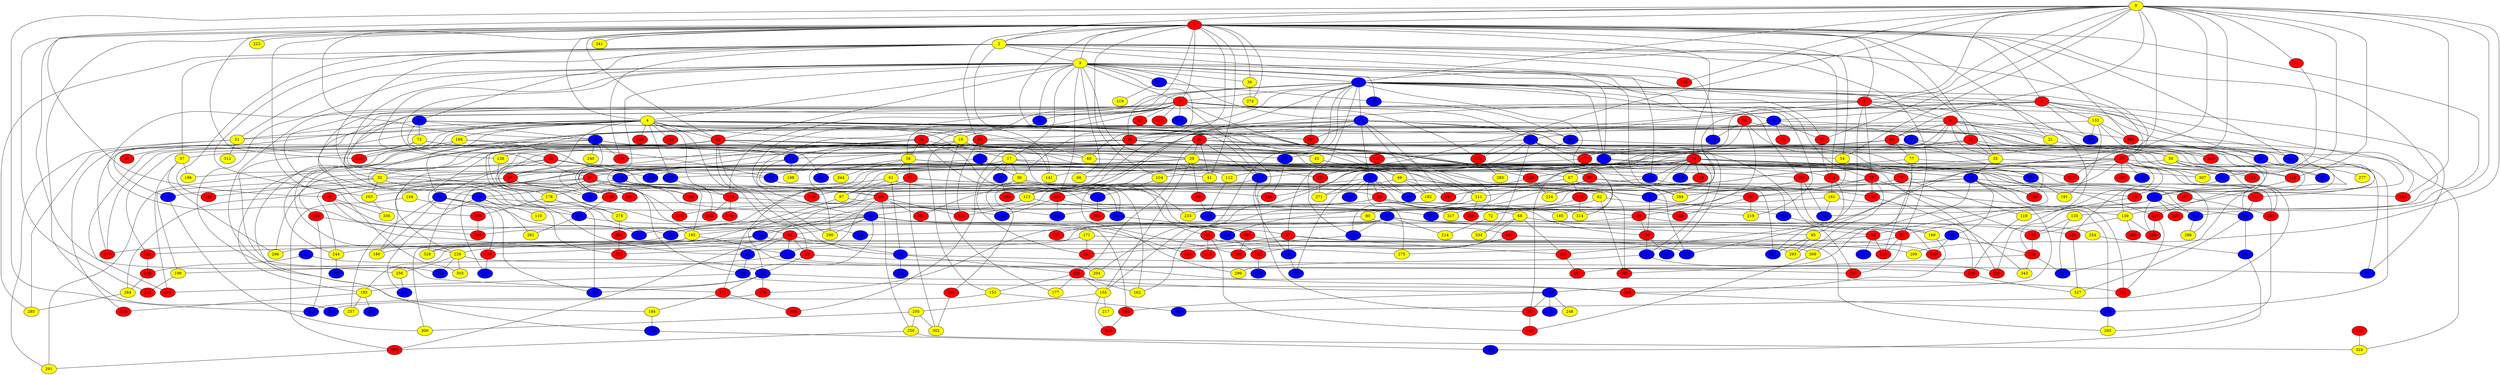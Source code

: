 graph {
0 [style = filled fillcolor = yellow];
1 [style = filled fillcolor = red];
2 [style = filled fillcolor = yellow];
3 [style = filled fillcolor = yellow];
4 [style = filled fillcolor = yellow];
5 [style = filled fillcolor = red];
6 [style = filled fillcolor = blue];
7 [style = filled fillcolor = red];
8 [style = filled fillcolor = red];
9 [style = filled fillcolor = red];
10 [style = filled fillcolor = blue];
11 [style = filled fillcolor = red];
12 [style = filled fillcolor = red];
13 [style = filled fillcolor = blue];
14 [style = filled fillcolor = red];
15 [style = filled fillcolor = red];
16 [style = filled fillcolor = yellow];
17 [style = filled fillcolor = yellow];
18 [style = filled fillcolor = blue];
19 [style = filled fillcolor = blue];
20 [style = filled fillcolor = red];
21 [style = filled fillcolor = yellow];
22 [style = filled fillcolor = blue];
23 [style = filled fillcolor = red];
24 [style = filled fillcolor = red];
25 [style = filled fillcolor = red];
26 [style = filled fillcolor = red];
27 [style = filled fillcolor = red];
28 [style = filled fillcolor = blue];
29 [style = filled fillcolor = yellow];
30 [style = filled fillcolor = yellow];
31 [style = filled fillcolor = red];
32 [style = filled fillcolor = yellow];
33 [style = filled fillcolor = blue];
34 [style = filled fillcolor = red];
35 [style = filled fillcolor = yellow];
36 [style = filled fillcolor = yellow];
37 [style = filled fillcolor = yellow];
38 [style = filled fillcolor = blue];
39 [style = filled fillcolor = blue];
40 [style = filled fillcolor = red];
41 [style = filled fillcolor = yellow];
42 [style = filled fillcolor = blue];
43 [style = filled fillcolor = red];
44 [style = filled fillcolor = blue];
45 [style = filled fillcolor = yellow];
46 [style = filled fillcolor = red];
47 [style = filled fillcolor = red];
48 [style = filled fillcolor = blue];
49 [style = filled fillcolor = yellow];
50 [style = filled fillcolor = yellow];
51 [style = filled fillcolor = yellow];
52 [style = filled fillcolor = red];
53 [style = filled fillcolor = red];
54 [style = filled fillcolor = yellow];
55 [style = filled fillcolor = blue];
56 [style = filled fillcolor = red];
57 [style = filled fillcolor = red];
58 [style = filled fillcolor = yellow];
59 [style = filled fillcolor = red];
60 [style = filled fillcolor = yellow];
61 [style = filled fillcolor = yellow];
62 [style = filled fillcolor = yellow];
63 [style = filled fillcolor = red];
64 [style = filled fillcolor = red];
65 [style = filled fillcolor = red];
66 [style = filled fillcolor = yellow];
67 [style = filled fillcolor = yellow];
68 [style = filled fillcolor = yellow];
69 [style = filled fillcolor = red];
70 [style = filled fillcolor = red];
71 [style = filled fillcolor = red];
72 [style = filled fillcolor = yellow];
73 [style = filled fillcolor = yellow];
74 [style = filled fillcolor = red];
75 [style = filled fillcolor = blue];
76 [style = filled fillcolor = blue];
77 [style = filled fillcolor = yellow];
78 [style = filled fillcolor = blue];
79 [style = filled fillcolor = red];
80 [style = filled fillcolor = yellow];
81 [style = filled fillcolor = blue];
82 [style = filled fillcolor = blue];
83 [style = filled fillcolor = blue];
84 [style = filled fillcolor = red];
85 [style = filled fillcolor = blue];
86 [style = filled fillcolor = blue];
87 [style = filled fillcolor = blue];
88 [style = filled fillcolor = blue];
89 [style = filled fillcolor = red];
90 [style = filled fillcolor = blue];
91 [style = filled fillcolor = red];
92 [style = filled fillcolor = red];
93 [style = filled fillcolor = blue];
94 [style = filled fillcolor = blue];
95 [style = filled fillcolor = yellow];
96 [style = filled fillcolor = blue];
97 [style = filled fillcolor = yellow];
98 [style = filled fillcolor = red];
99 [style = filled fillcolor = red];
100 [style = filled fillcolor = red];
101 [style = filled fillcolor = red];
102 [style = filled fillcolor = red];
103 [style = filled fillcolor = yellow];
104 [style = filled fillcolor = yellow];
105 [style = filled fillcolor = red];
106 [style = filled fillcolor = red];
107 [style = filled fillcolor = blue];
108 [style = filled fillcolor = blue];
109 [style = filled fillcolor = blue];
110 [style = filled fillcolor = yellow];
111 [style = filled fillcolor = yellow];
112 [style = filled fillcolor = yellow];
113 [style = filled fillcolor = yellow];
114 [style = filled fillcolor = blue];
115 [style = filled fillcolor = blue];
116 [style = filled fillcolor = red];
117 [style = filled fillcolor = blue];
118 [style = filled fillcolor = red];
119 [style = filled fillcolor = yellow];
120 [style = filled fillcolor = yellow];
121 [style = filled fillcolor = blue];
122 [style = filled fillcolor = red];
123 [style = filled fillcolor = blue];
124 [style = filled fillcolor = blue];
125 [style = filled fillcolor = blue];
126 [style = filled fillcolor = red];
127 [style = filled fillcolor = red];
128 [style = filled fillcolor = red];
129 [style = filled fillcolor = red];
130 [style = filled fillcolor = blue];
131 [style = filled fillcolor = blue];
132 [style = filled fillcolor = red];
133 [style = filled fillcolor = yellow];
134 [style = filled fillcolor = red];
135 [style = filled fillcolor = blue];
136 [style = filled fillcolor = blue];
137 [style = filled fillcolor = red];
138 [style = filled fillcolor = yellow];
139 [style = filled fillcolor = yellow];
140 [style = filled fillcolor = blue];
141 [style = filled fillcolor = yellow];
142 [style = filled fillcolor = blue];
143 [style = filled fillcolor = blue];
144 [style = filled fillcolor = yellow];
145 [style = filled fillcolor = blue];
146 [style = filled fillcolor = blue];
147 [style = filled fillcolor = red];
148 [style = filled fillcolor = blue];
149 [style = filled fillcolor = blue];
150 [style = filled fillcolor = red];
151 [style = filled fillcolor = red];
152 [style = filled fillcolor = red];
153 [style = filled fillcolor = yellow];
154 [style = filled fillcolor = red];
155 [style = filled fillcolor = yellow];
156 [style = filled fillcolor = blue];
157 [style = filled fillcolor = blue];
158 [style = filled fillcolor = blue];
159 [style = filled fillcolor = red];
160 [style = filled fillcolor = yellow];
161 [style = filled fillcolor = yellow];
162 [style = filled fillcolor = yellow];
163 [style = filled fillcolor = blue];
164 [style = filled fillcolor = blue];
165 [style = filled fillcolor = yellow];
166 [style = filled fillcolor = red];
167 [style = filled fillcolor = red];
168 [style = filled fillcolor = yellow];
169 [style = filled fillcolor = red];
170 [style = filled fillcolor = red];
171 [style = filled fillcolor = yellow];
172 [style = filled fillcolor = blue];
173 [style = filled fillcolor = red];
174 [style = filled fillcolor = red];
175 [style = filled fillcolor = blue];
176 [style = filled fillcolor = red];
177 [style = filled fillcolor = yellow];
178 [style = filled fillcolor = yellow];
179 [style = filled fillcolor = red];
180 [style = filled fillcolor = red];
181 [style = filled fillcolor = red];
182 [style = filled fillcolor = yellow];
183 [style = filled fillcolor = yellow];
184 [style = filled fillcolor = yellow];
185 [style = filled fillcolor = yellow];
186 [style = filled fillcolor = yellow];
187 [style = filled fillcolor = blue];
188 [style = filled fillcolor = red];
189 [style = filled fillcolor = red];
190 [style = filled fillcolor = red];
191 [style = filled fillcolor = yellow];
192 [style = filled fillcolor = red];
193 [style = filled fillcolor = red];
194 [style = filled fillcolor = blue];
195 [style = filled fillcolor = blue];
196 [style = filled fillcolor = yellow];
197 [style = filled fillcolor = red];
198 [style = filled fillcolor = yellow];
199 [style = filled fillcolor = yellow];
200 [style = filled fillcolor = red];
201 [style = filled fillcolor = red];
202 [style = filled fillcolor = blue];
203 [style = filled fillcolor = blue];
204 [style = filled fillcolor = yellow];
205 [style = filled fillcolor = yellow];
206 [style = filled fillcolor = blue];
207 [style = filled fillcolor = blue];
208 [style = filled fillcolor = red];
209 [style = filled fillcolor = yellow];
210 [style = filled fillcolor = red];
211 [style = filled fillcolor = blue];
212 [style = filled fillcolor = red];
213 [style = filled fillcolor = red];
214 [style = filled fillcolor = yellow];
215 [style = filled fillcolor = red];
216 [style = filled fillcolor = blue];
217 [style = filled fillcolor = yellow];
218 [style = filled fillcolor = blue];
219 [style = filled fillcolor = yellow];
220 [style = filled fillcolor = red];
221 [style = filled fillcolor = red];
222 [style = filled fillcolor = blue];
223 [style = filled fillcolor = yellow];
224 [style = filled fillcolor = yellow];
225 [style = filled fillcolor = blue];
226 [style = filled fillcolor = red];
227 [style = filled fillcolor = red];
228 [style = filled fillcolor = blue];
229 [style = filled fillcolor = yellow];
230 [style = filled fillcolor = red];
231 [style = filled fillcolor = blue];
232 [style = filled fillcolor = blue];
233 [style = filled fillcolor = yellow];
234 [style = filled fillcolor = red];
235 [style = filled fillcolor = blue];
236 [style = filled fillcolor = red];
237 [style = filled fillcolor = blue];
238 [style = filled fillcolor = red];
239 [style = filled fillcolor = blue];
240 [style = filled fillcolor = yellow];
241 [style = filled fillcolor = red];
242 [style = filled fillcolor = red];
243 [style = filled fillcolor = red];
244 [style = filled fillcolor = yellow];
245 [style = filled fillcolor = blue];
246 [style = filled fillcolor = red];
247 [style = filled fillcolor = red];
248 [style = filled fillcolor = yellow];
249 [style = filled fillcolor = red];
250 [style = filled fillcolor = yellow];
251 [style = filled fillcolor = red];
252 [style = filled fillcolor = blue];
253 [style = filled fillcolor = blue];
254 [style = filled fillcolor = yellow];
255 [style = filled fillcolor = blue];
256 [style = filled fillcolor = yellow];
257 [style = filled fillcolor = yellow];
258 [style = filled fillcolor = blue];
259 [style = filled fillcolor = red];
260 [style = filled fillcolor = red];
261 [style = filled fillcolor = yellow];
262 [style = filled fillcolor = red];
263 [style = filled fillcolor = red];
264 [style = filled fillcolor = yellow];
265 [style = filled fillcolor = yellow];
266 [style = filled fillcolor = blue];
267 [style = filled fillcolor = red];
268 [style = filled fillcolor = red];
269 [style = filled fillcolor = blue];
270 [style = filled fillcolor = blue];
271 [style = filled fillcolor = yellow];
272 [style = filled fillcolor = red];
273 [style = filled fillcolor = red];
274 [style = filled fillcolor = yellow];
275 [style = filled fillcolor = yellow];
276 [style = filled fillcolor = red];
277 [style = filled fillcolor = yellow];
278 [style = filled fillcolor = yellow];
279 [style = filled fillcolor = red];
280 [style = filled fillcolor = red];
281 [style = filled fillcolor = red];
282 [style = filled fillcolor = red];
283 [style = filled fillcolor = yellow];
284 [style = filled fillcolor = yellow];
285 [style = filled fillcolor = yellow];
286 [style = filled fillcolor = yellow];
287 [style = filled fillcolor = red];
288 [style = filled fillcolor = red];
289 [style = filled fillcolor = red];
290 [style = filled fillcolor = yellow];
291 [style = filled fillcolor = yellow];
292 [style = filled fillcolor = red];
293 [style = filled fillcolor = yellow];
294 [style = filled fillcolor = blue];
295 [style = filled fillcolor = blue];
296 [style = filled fillcolor = yellow];
297 [style = filled fillcolor = red];
298 [style = filled fillcolor = red];
299 [style = filled fillcolor = yellow];
300 [style = filled fillcolor = yellow];
301 [style = filled fillcolor = blue];
302 [style = filled fillcolor = yellow];
303 [style = filled fillcolor = yellow];
304 [style = filled fillcolor = blue];
305 [style = filled fillcolor = red];
306 [style = filled fillcolor = red];
307 [style = filled fillcolor = yellow];
308 [style = filled fillcolor = yellow];
309 [style = filled fillcolor = red];
310 [style = filled fillcolor = red];
311 [style = filled fillcolor = red];
312 [style = filled fillcolor = yellow];
313 [style = filled fillcolor = red];
314 [style = filled fillcolor = yellow];
315 [style = filled fillcolor = red];
316 [style = filled fillcolor = red];
317 [style = filled fillcolor = yellow];
318 [style = filled fillcolor = blue];
319 [style = filled fillcolor = yellow];
320 [style = filled fillcolor = blue];
321 [style = filled fillcolor = blue];
322 [style = filled fillcolor = blue];
323 [style = filled fillcolor = blue];
324 [style = filled fillcolor = yellow];
325 [style = filled fillcolor = blue];
326 [style = filled fillcolor = red];
327 [style = filled fillcolor = yellow];
328 [style = filled fillcolor = yellow];
329 [style = filled fillcolor = red];
330 [style = filled fillcolor = blue];
331 [style = filled fillcolor = red];
332 [style = filled fillcolor = blue];
333 [style = filled fillcolor = red];
334 [style = filled fillcolor = yellow];
335 [style = filled fillcolor = blue];
336 [style = filled fillcolor = yellow];
337 [style = filled fillcolor = red];
338 [style = filled fillcolor = red];
339 [style = filled fillcolor = red];
340 [style = filled fillcolor = red];
341 [style = filled fillcolor = yellow];
342 [style = filled fillcolor = red];
343 [style = filled fillcolor = yellow];
344 [style = filled fillcolor = yellow];
0 -- 20;
0 -- 40;
0 -- 42;
0 -- 54;
0 -- 70;
0 -- 71;
0 -- 95;
0 -- 102;
0 -- 116;
0 -- 157;
0 -- 193;
0 -- 209;
0 -- 224;
0 -- 234;
0 -- 273;
0 -- 322;
0 -- 6;
0 -- 5;
0 -- 2;
0 -- 1;
0 -- 337;
1 -- 2;
1 -- 3;
1 -- 4;
1 -- 5;
1 -- 7;
1 -- 8;
1 -- 11;
1 -- 12;
1 -- 21;
1 -- 23;
1 -- 24;
1 -- 34;
1 -- 36;
1 -- 41;
1 -- 54;
1 -- 60;
1 -- 67;
1 -- 76;
1 -- 104;
1 -- 115;
1 -- 139;
1 -- 166;
1 -- 212;
1 -- 223;
1 -- 226;
1 -- 236;
1 -- 256;
1 -- 274;
1 -- 303;
1 -- 323;
1 -- 341;
2 -- 3;
2 -- 18;
2 -- 32;
2 -- 35;
2 -- 37;
2 -- 47;
2 -- 64;
2 -- 78;
2 -- 103;
2 -- 128;
2 -- 141;
2 -- 154;
2 -- 156;
2 -- 249;
2 -- 284;
2 -- 285;
3 -- 4;
3 -- 5;
3 -- 6;
3 -- 7;
3 -- 12;
3 -- 13;
3 -- 17;
3 -- 29;
3 -- 30;
3 -- 31;
3 -- 33;
3 -- 36;
3 -- 46;
3 -- 51;
3 -- 55;
3 -- 66;
3 -- 70;
3 -- 102;
3 -- 107;
3 -- 134;
3 -- 138;
3 -- 143;
3 -- 149;
3 -- 173;
4 -- 12;
4 -- 14;
4 -- 16;
4 -- 17;
4 -- 51;
4 -- 59;
4 -- 60;
4 -- 65;
4 -- 98;
4 -- 111;
4 -- 117;
4 -- 136;
4 -- 147;
4 -- 152;
4 -- 168;
4 -- 174;
4 -- 175;
4 -- 196;
4 -- 203;
4 -- 207;
4 -- 236;
4 -- 237;
4 -- 279;
4 -- 285;
4 -- 338;
4 -- 339;
5 -- 9;
5 -- 25;
5 -- 34;
5 -- 53;
5 -- 57;
5 -- 96;
5 -- 135;
5 -- 187;
5 -- 259;
6 -- 7;
6 -- 8;
6 -- 9;
6 -- 13;
6 -- 16;
6 -- 25;
6 -- 44;
6 -- 47;
6 -- 55;
6 -- 64;
6 -- 100;
6 -- 113;
6 -- 114;
6 -- 174;
6 -- 184;
6 -- 185;
6 -- 204;
6 -- 219;
6 -- 225;
6 -- 287;
7 -- 10;
7 -- 14;
7 -- 19;
7 -- 33;
7 -- 38;
7 -- 69;
7 -- 86;
7 -- 92;
7 -- 126;
7 -- 127;
7 -- 146;
7 -- 198;
7 -- 231;
7 -- 258;
7 -- 267;
7 -- 273;
7 -- 333;
8 -- 10;
8 -- 19;
8 -- 27;
8 -- 88;
8 -- 121;
8 -- 123;
8 -- 133;
8 -- 187;
9 -- 11;
9 -- 21;
9 -- 34;
9 -- 35;
9 -- 40;
9 -- 112;
9 -- 120;
9 -- 155;
9 -- 166;
9 -- 193;
10 -- 15;
10 -- 23;
10 -- 53;
10 -- 70;
10 -- 164;
11 -- 35;
11 -- 47;
11 -- 114;
11 -- 116;
11 -- 178;
11 -- 200;
11 -- 246;
12 -- 42;
12 -- 45;
12 -- 60;
12 -- 85;
12 -- 123;
12 -- 165;
12 -- 243;
12 -- 279;
12 -- 290;
12 -- 298;
12 -- 330;
13 -- 21;
13 -- 26;
13 -- 39;
13 -- 94;
13 -- 182;
13 -- 194;
13 -- 228;
13 -- 247;
13 -- 255;
13 -- 287;
13 -- 331;
14 -- 54;
14 -- 58;
14 -- 83;
14 -- 98;
14 -- 162;
14 -- 201;
14 -- 233;
16 -- 29;
16 -- 32;
16 -- 88;
16 -- 90;
16 -- 141;
16 -- 153;
16 -- 177;
16 -- 189;
17 -- 20;
17 -- 22;
17 -- 30;
17 -- 41;
17 -- 108;
17 -- 135;
17 -- 241;
17 -- 295;
17 -- 296;
18 -- 51;
18 -- 52;
18 -- 73;
18 -- 76;
18 -- 115;
18 -- 287;
19 -- 24;
19 -- 27;
19 -- 229;
19 -- 238;
19 -- 273;
19 -- 280;
19 -- 314;
19 -- 334;
20 -- 131;
20 -- 222;
20 -- 336;
21 -- 88;
22 -- 188;
23 -- 28;
23 -- 49;
23 -- 138;
23 -- 215;
24 -- 32;
24 -- 48;
24 -- 67;
24 -- 79;
24 -- 97;
24 -- 98;
24 -- 104;
24 -- 126;
24 -- 129;
24 -- 156;
24 -- 159;
24 -- 175;
24 -- 180;
24 -- 181;
24 -- 211;
24 -- 244;
24 -- 271;
24 -- 318;
24 -- 337;
25 -- 80;
25 -- 122;
25 -- 150;
25 -- 197;
25 -- 293;
26 -- 29;
26 -- 37;
26 -- 41;
26 -- 105;
26 -- 106;
26 -- 117;
26 -- 124;
26 -- 156;
26 -- 290;
27 -- 66;
27 -- 79;
28 -- 30;
28 -- 203;
29 -- 31;
29 -- 59;
29 -- 79;
29 -- 89;
29 -- 107;
29 -- 137;
29 -- 155;
29 -- 173;
29 -- 227;
29 -- 328;
29 -- 329;
30 -- 43;
30 -- 63;
30 -- 328;
31 -- 38;
31 -- 44;
31 -- 53;
31 -- 105;
31 -- 186;
31 -- 246;
31 -- 264;
31 -- 301;
31 -- 326;
32 -- 69;
32 -- 103;
32 -- 199;
32 -- 242;
32 -- 249;
33 -- 58;
34 -- 45;
34 -- 50;
34 -- 190;
34 -- 306;
34 -- 326;
35 -- 42;
35 -- 48;
35 -- 142;
36 -- 274;
37 -- 196;
37 -- 296;
37 -- 298;
38 -- 87;
38 -- 110;
38 -- 261;
38 -- 320;
39 -- 43;
39 -- 90;
39 -- 125;
39 -- 206;
39 -- 275;
39 -- 314;
39 -- 325;
40 -- 50;
40 -- 55;
40 -- 77;
40 -- 128;
42 -- 139;
43 -- 44;
43 -- 68;
43 -- 99;
43 -- 185;
43 -- 219;
43 -- 281;
44 -- 46;
44 -- 57;
44 -- 64;
44 -- 108;
44 -- 140;
44 -- 160;
44 -- 163;
44 -- 165;
44 -- 232;
44 -- 290;
44 -- 299;
45 -- 49;
46 -- 65;
46 -- 85;
46 -- 96;
46 -- 131;
46 -- 244;
46 -- 328;
47 -- 61;
47 -- 67;
47 -- 101;
47 -- 148;
47 -- 181;
47 -- 197;
47 -- 245;
47 -- 247;
47 -- 297;
47 -- 311;
47 -- 316;
47 -- 329;
48 -- 69;
48 -- 72;
48 -- 93;
48 -- 109;
48 -- 157;
48 -- 180;
48 -- 221;
48 -- 251;
49 -- 113;
49 -- 124;
49 -- 182;
49 -- 247;
50 -- 86;
50 -- 90;
50 -- 137;
50 -- 266;
50 -- 311;
51 -- 130;
51 -- 291;
51 -- 312;
52 -- 82;
52 -- 94;
52 -- 100;
52 -- 142;
52 -- 278;
52 -- 291;
53 -- 119;
54 -- 84;
54 -- 210;
55 -- 82;
55 -- 116;
55 -- 134;
55 -- 141;
55 -- 154;
55 -- 284;
55 -- 286;
56 -- 75;
56 -- 78;
56 -- 99;
56 -- 136;
56 -- 267;
57 -- 101;
57 -- 241;
57 -- 265;
57 -- 269;
58 -- 61;
58 -- 74;
58 -- 136;
58 -- 309;
58 -- 330;
58 -- 344;
59 -- 111;
59 -- 122;
59 -- 193;
59 -- 215;
60 -- 112;
61 -- 62;
61 -- 85;
61 -- 97;
61 -- 103;
62 -- 139;
62 -- 233;
62 -- 309;
63 -- 293;
63 -- 313;
63 -- 342;
64 -- 129;
64 -- 229;
64 -- 238;
65 -- 125;
65 -- 204;
67 -- 113;
67 -- 158;
67 -- 188;
67 -- 272;
68 -- 84;
68 -- 101;
68 -- 280;
68 -- 334;
69 -- 118;
69 -- 131;
69 -- 215;
69 -- 250;
69 -- 331;
70 -- 154;
71 -- 307;
72 -- 214;
73 -- 82;
73 -- 83;
73 -- 91;
73 -- 252;
74 -- 124;
74 -- 179;
74 -- 197;
74 -- 260;
74 -- 302;
75 -- 83;
75 -- 115;
75 -- 180;
76 -- 111;
76 -- 118;
76 -- 128;
76 -- 183;
76 -- 225;
76 -- 234;
76 -- 240;
76 -- 244;
76 -- 307;
77 -- 117;
77 -- 307;
77 -- 308;
79 -- 119;
79 -- 147;
79 -- 284;
80 -- 176;
80 -- 192;
81 -- 125;
81 -- 208;
82 -- 145;
83 -- 145;
83 -- 146;
83 -- 198;
84 -- 129;
84 -- 216;
84 -- 296;
85 -- 106;
85 -- 121;
85 -- 270;
87 -- 95;
87 -- 114;
87 -- 170;
87 -- 214;
87 -- 222;
87 -- 230;
87 -- 316;
87 -- 333;
88 -- 121;
88 -- 277;
89 -- 195;
93 -- 226;
93 -- 275;
93 -- 289;
94 -- 164;
94 -- 186;
94 -- 232;
94 -- 257;
94 -- 332;
95 -- 293;
95 -- 295;
96 -- 108;
97 -- 175;
97 -- 231;
98 -- 107;
98 -- 130;
98 -- 201;
99 -- 151;
99 -- 231;
99 -- 254;
100 -- 160;
100 -- 202;
100 -- 224;
101 -- 251;
103 -- 336;
104 -- 172;
106 -- 109;
106 -- 153;
106 -- 155;
106 -- 162;
106 -- 177;
108 -- 169;
108 -- 298;
109 -- 242;
109 -- 248;
109 -- 267;
109 -- 335;
111 -- 140;
111 -- 210;
112 -- 195;
113 -- 145;
113 -- 163;
114 -- 135;
114 -- 310;
116 -- 123;
117 -- 262;
117 -- 269;
117 -- 317;
119 -- 230;
120 -- 150;
120 -- 237;
122 -- 343;
123 -- 157;
123 -- 202;
123 -- 220;
123 -- 268;
123 -- 332;
124 -- 151;
124 -- 158;
125 -- 164;
125 -- 173;
125 -- 176;
125 -- 183;
125 -- 221;
126 -- 162;
126 -- 224;
130 -- 300;
131 -- 199;
131 -- 230;
132 -- 324;
133 -- 166;
133 -- 187;
133 -- 191;
133 -- 200;
133 -- 229;
134 -- 151;
134 -- 228;
134 -- 332;
136 -- 191;
137 -- 221;
137 -- 268;
138 -- 179;
139 -- 150;
139 -- 268;
139 -- 288;
140 -- 213;
143 -- 149;
143 -- 319;
144 -- 207;
144 -- 281;
145 -- 263;
146 -- 165;
146 -- 174;
146 -- 178;
146 -- 340;
147 -- 266;
149 -- 194;
150 -- 226;
151 -- 211;
151 -- 255;
153 -- 245;
153 -- 322;
154 -- 161;
154 -- 167;
154 -- 295;
155 -- 205;
155 -- 217;
155 -- 315;
156 -- 235;
156 -- 271;
157 -- 286;
158 -- 289;
160 -- 169;
161 -- 195;
161 -- 202;
161 -- 266;
163 -- 189;
163 -- 190;
163 -- 275;
165 -- 169;
165 -- 186;
165 -- 300;
166 -- 324;
167 -- 181;
168 -- 172;
168 -- 236;
168 -- 253;
168 -- 263;
169 -- 235;
171 -- 183;
171 -- 209;
171 -- 241;
172 -- 305;
173 -- 184;
173 -- 306;
174 -- 228;
174 -- 276;
174 -- 282;
176 -- 323;
178 -- 259;
178 -- 278;
179 -- 207;
181 -- 265;
183 -- 239;
183 -- 257;
183 -- 338;
184 -- 253;
189 -- 301;
190 -- 208;
192 -- 213;
192 -- 289;
194 -- 227;
194 -- 235;
197 -- 219;
197 -- 340;
199 -- 212;
203 -- 282;
205 -- 250;
205 -- 300;
205 -- 302;
207 -- 261;
207 -- 310;
208 -- 264;
211 -- 299;
211 -- 329;
213 -- 218;
225 -- 246;
226 -- 237;
226 -- 309;
226 -- 343;
227 -- 271;
229 -- 238;
229 -- 252;
229 -- 256;
229 -- 303;
230 -- 327;
231 -- 279;
235 -- 265;
242 -- 315;
243 -- 260;
243 -- 322;
244 -- 294;
250 -- 281;
250 -- 324;
253 -- 321;
254 -- 304;
256 -- 320;
259 -- 260;
262 -- 302;
263 -- 280;
263 -- 308;
264 -- 285;
266 -- 304;
266 -- 327;
267 -- 342;
269 -- 325;
272 -- 314;
272 -- 317;
273 -- 283;
278 -- 292;
281 -- 291;
292 -- 333;
304 -- 321;
308 -- 342;
316 -- 327;
}
